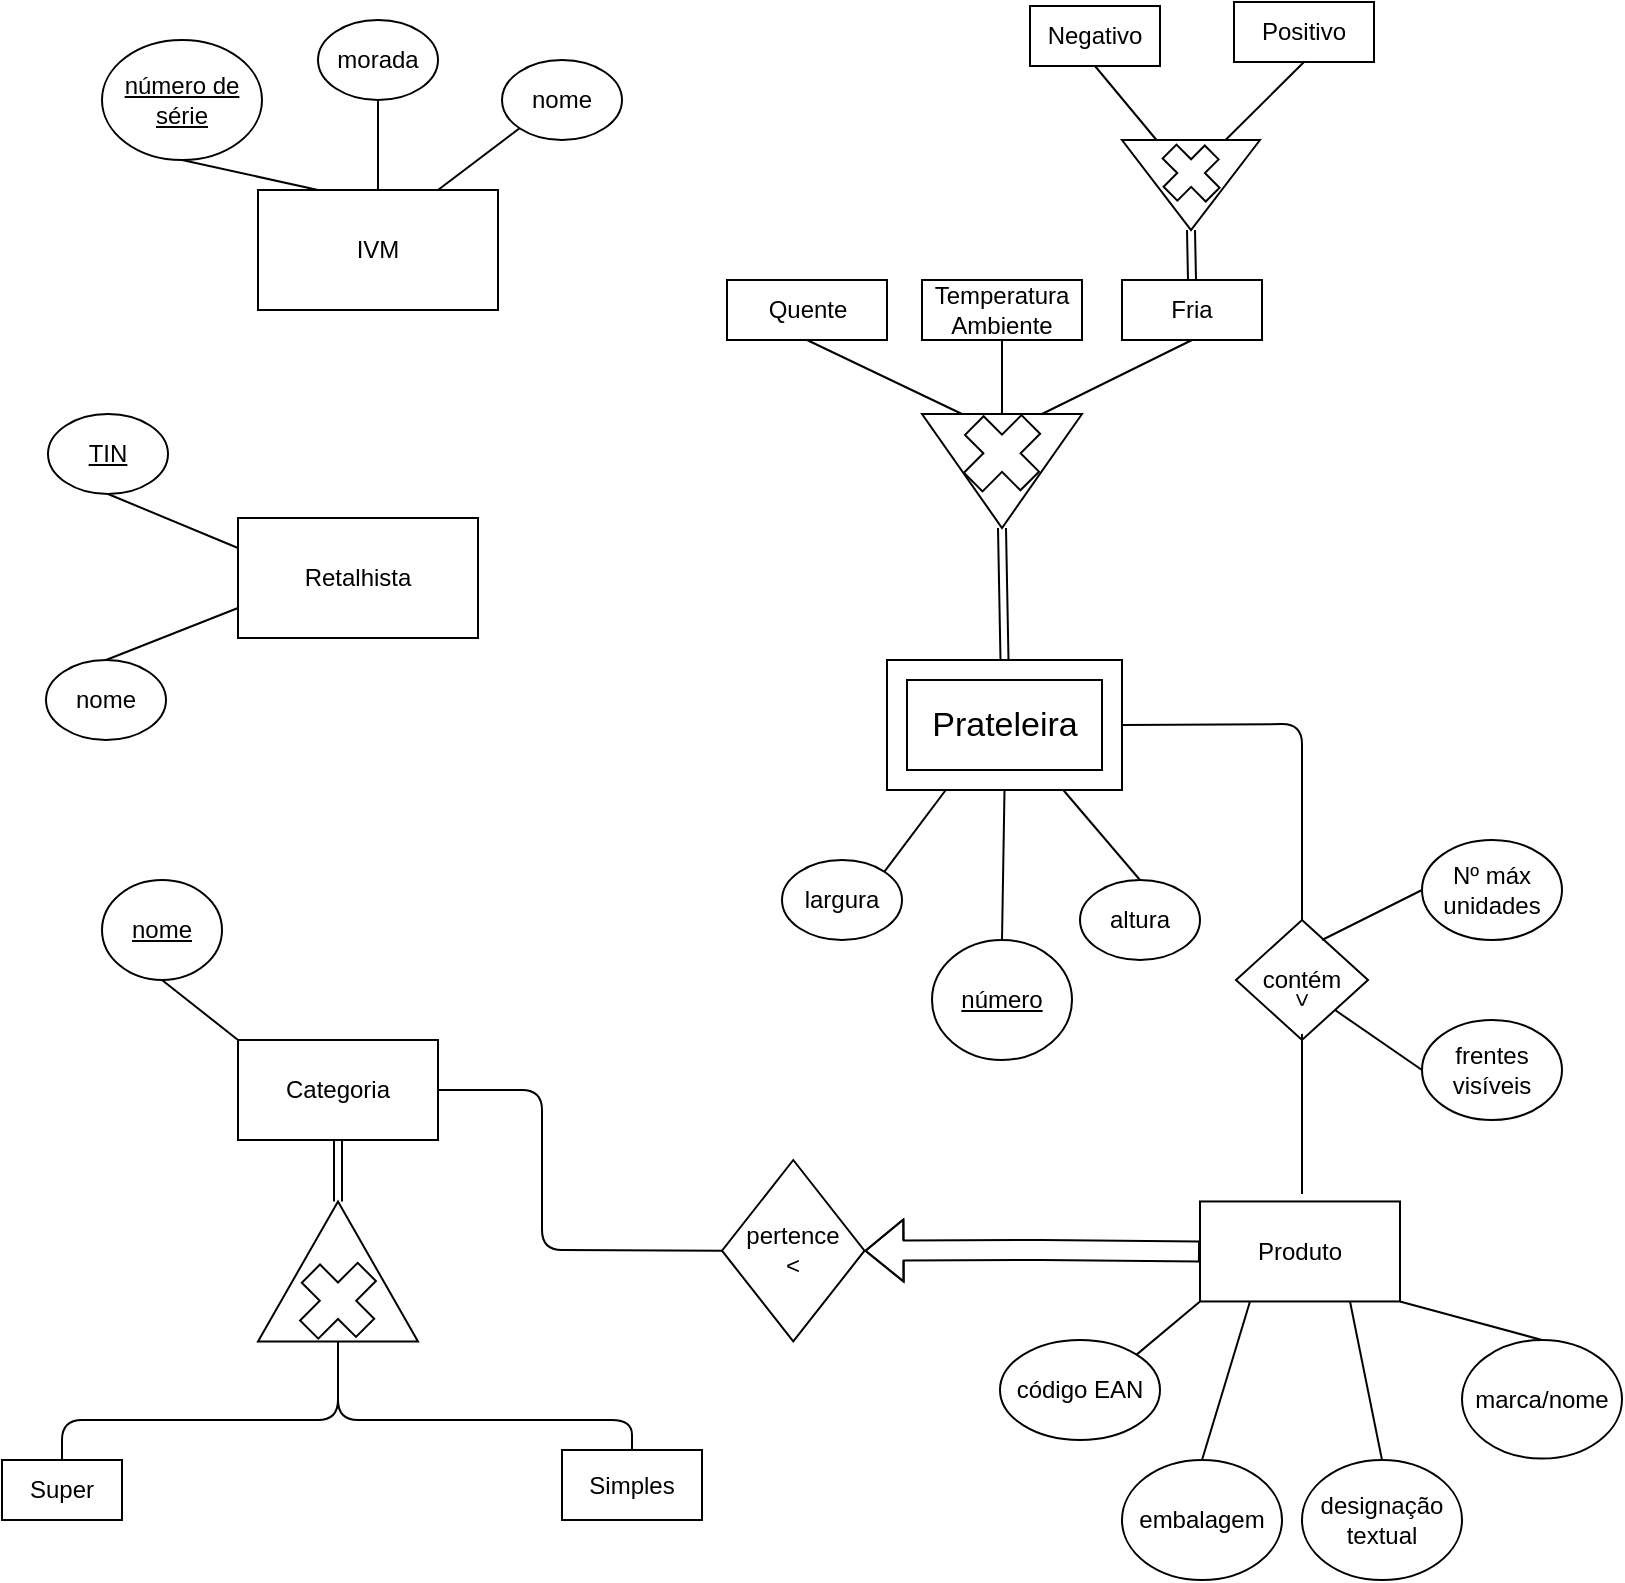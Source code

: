 <mxfile>
    <diagram id="00-uPUe9AZms_T46HA7c" name="Exposição Gulbenkian">
        <mxGraphModel dx="1468" dy="860" grid="1" gridSize="10" guides="1" tooltips="1" connect="1" arrows="1" fold="1" page="1" pageScale="1" pageWidth="850" pageHeight="1100" math="0" shadow="0">
            <root>
                <mxCell id="0"/>
                <mxCell id="1" parent="0"/>
                <mxCell id="2" value="IVM" style="rounded=0;whiteSpace=wrap;html=1;" parent="1" vertex="1">
                    <mxGeometry x="148" y="115" width="120" height="60" as="geometry"/>
                </mxCell>
                <mxCell id="3" value="&lt;u&gt;número de série&lt;/u&gt;" style="ellipse;whiteSpace=wrap;html=1;" parent="1" vertex="1">
                    <mxGeometry x="70" y="40" width="80" height="60" as="geometry"/>
                </mxCell>
                <mxCell id="4" value="nome" style="ellipse;whiteSpace=wrap;html=1;" parent="1" vertex="1">
                    <mxGeometry x="270" y="50" width="60" height="40" as="geometry"/>
                </mxCell>
                <mxCell id="5" value="morada" style="ellipse;whiteSpace=wrap;html=1;" parent="1" vertex="1">
                    <mxGeometry x="178" y="30" width="60" height="40" as="geometry"/>
                </mxCell>
                <mxCell id="7" value="" style="endArrow=none;html=1;exitX=0.5;exitY=1;exitDx=0;exitDy=0;entryX=0.25;entryY=0;entryDx=0;entryDy=0;" parent="1" source="3" target="2" edge="1">
                    <mxGeometry width="50" height="50" relative="1" as="geometry">
                        <mxPoint x="400" y="110" as="sourcePoint"/>
                        <mxPoint x="450" y="60" as="targetPoint"/>
                    </mxGeometry>
                </mxCell>
                <mxCell id="8" value="" style="endArrow=none;html=1;entryX=0.5;entryY=1;entryDx=0;entryDy=0;exitX=0.5;exitY=0;exitDx=0;exitDy=0;" parent="1" source="2" target="5" edge="1">
                    <mxGeometry width="50" height="50" relative="1" as="geometry">
                        <mxPoint x="400" y="110" as="sourcePoint"/>
                        <mxPoint x="450" y="60" as="targetPoint"/>
                    </mxGeometry>
                </mxCell>
                <mxCell id="9" value="" style="endArrow=none;html=1;entryX=0;entryY=1;entryDx=0;entryDy=0;exitX=0.75;exitY=0;exitDx=0;exitDy=0;" parent="1" source="2" target="4" edge="1">
                    <mxGeometry width="50" height="50" relative="1" as="geometry">
                        <mxPoint x="400" y="110" as="sourcePoint"/>
                        <mxPoint x="450" y="60" as="targetPoint"/>
                    </mxGeometry>
                </mxCell>
                <mxCell id="n_H6tgW4zbTbW25FnDyU-9" value="Categoria" style="rounded=0;whiteSpace=wrap;html=1;" parent="1" vertex="1">
                    <mxGeometry x="138" y="540" width="100" height="50" as="geometry"/>
                </mxCell>
                <mxCell id="n_H6tgW4zbTbW25FnDyU-10" value="" style="triangle;whiteSpace=wrap;html=1;direction=north;" parent="1" vertex="1">
                    <mxGeometry x="148" y="620.73" width="80" height="70" as="geometry"/>
                </mxCell>
                <mxCell id="n_H6tgW4zbTbW25FnDyU-11" value="" style="shape=link;html=1;exitX=0.5;exitY=1;exitDx=0;exitDy=0;entryX=1;entryY=0.5;entryDx=0;entryDy=0;" parent="1" source="n_H6tgW4zbTbW25FnDyU-9" target="n_H6tgW4zbTbW25FnDyU-10" edge="1">
                    <mxGeometry width="100" relative="1" as="geometry">
                        <mxPoint x="328" y="570" as="sourcePoint"/>
                        <mxPoint x="428" y="570" as="targetPoint"/>
                    </mxGeometry>
                </mxCell>
                <mxCell id="n_H6tgW4zbTbW25FnDyU-12" value="" style="shape=cross;whiteSpace=wrap;html=1;direction=south;rotation=45;size=0.336;" parent="1" vertex="1">
                    <mxGeometry x="168.84" y="650" width="38.32" height="40.73" as="geometry"/>
                </mxCell>
                <mxCell id="n_H6tgW4zbTbW25FnDyU-13" value="Super" style="rounded=0;whiteSpace=wrap;html=1;" parent="1" vertex="1">
                    <mxGeometry x="20" y="750" width="60" height="30" as="geometry"/>
                </mxCell>
                <mxCell id="n_H6tgW4zbTbW25FnDyU-14" value="" style="endArrow=none;html=1;exitX=0.5;exitY=0;exitDx=0;exitDy=0;entryX=0;entryY=0.5;entryDx=0;entryDy=0;" parent="1" source="n_H6tgW4zbTbW25FnDyU-13" target="n_H6tgW4zbTbW25FnDyU-10" edge="1">
                    <mxGeometry width="50" height="50" relative="1" as="geometry">
                        <mxPoint x="280" y="720" as="sourcePoint"/>
                        <mxPoint x="190" y="700" as="targetPoint"/>
                        <Array as="points">
                            <mxPoint x="50" y="730"/>
                            <mxPoint x="80" y="730"/>
                            <mxPoint x="120" y="730"/>
                            <mxPoint x="188" y="730"/>
                        </Array>
                    </mxGeometry>
                </mxCell>
                <mxCell id="n_H6tgW4zbTbW25FnDyU-15" value="Simples" style="rounded=0;whiteSpace=wrap;html=1;" parent="1" vertex="1">
                    <mxGeometry x="300" y="745" width="70" height="35" as="geometry"/>
                </mxCell>
                <mxCell id="n_H6tgW4zbTbW25FnDyU-16" value="" style="endArrow=none;html=1;exitX=0.5;exitY=0;exitDx=0;exitDy=0;entryX=0;entryY=0.5;entryDx=0;entryDy=0;" parent="1" source="n_H6tgW4zbTbW25FnDyU-15" target="n_H6tgW4zbTbW25FnDyU-10" edge="1">
                    <mxGeometry width="50" height="50" relative="1" as="geometry">
                        <mxPoint x="280" y="720" as="sourcePoint"/>
                        <mxPoint x="330" y="670" as="targetPoint"/>
                        <Array as="points">
                            <mxPoint x="335" y="730"/>
                            <mxPoint x="260" y="730"/>
                            <mxPoint x="188" y="730"/>
                        </Array>
                    </mxGeometry>
                </mxCell>
                <mxCell id="n_H6tgW4zbTbW25FnDyU-17" value="&lt;u&gt;nome&lt;/u&gt;" style="ellipse;whiteSpace=wrap;html=1;" parent="1" vertex="1">
                    <mxGeometry x="70" y="460" width="60" height="50" as="geometry"/>
                </mxCell>
                <mxCell id="n_H6tgW4zbTbW25FnDyU-18" value="" style="endArrow=none;html=1;exitX=0;exitY=0;exitDx=0;exitDy=0;entryX=0.5;entryY=1;entryDx=0;entryDy=0;" parent="1" source="n_H6tgW4zbTbW25FnDyU-9" target="n_H6tgW4zbTbW25FnDyU-17" edge="1">
                    <mxGeometry width="50" height="50" relative="1" as="geometry">
                        <mxPoint x="280" y="520" as="sourcePoint"/>
                        <mxPoint x="330" y="470" as="targetPoint"/>
                    </mxGeometry>
                </mxCell>
                <mxCell id="fh6w0yjH1MEBk0rbtKuh-10" value="largura" style="ellipse;whiteSpace=wrap;html=1;" parent="1" vertex="1">
                    <mxGeometry x="410" y="450" width="60" height="40" as="geometry"/>
                </mxCell>
                <mxCell id="fh6w0yjH1MEBk0rbtKuh-11" value="altura" style="ellipse;whiteSpace=wrap;html=1;" parent="1" vertex="1">
                    <mxGeometry x="559" y="460" width="60" height="40" as="geometry"/>
                </mxCell>
                <mxCell id="fh6w0yjH1MEBk0rbtKuh-12" value="" style="endArrow=none;html=1;entryX=1;entryY=0;entryDx=0;entryDy=0;exitX=0;exitY=0;exitDx=29.375;exitDy=65;exitPerimeter=0;" parent="1" source="pVvuMbzZNNWRI8RjfoYQ-9" target="fh6w0yjH1MEBk0rbtKuh-10" edge="1">
                    <mxGeometry width="50" height="50" relative="1" as="geometry">
                        <mxPoint x="480" y="115.0" as="sourcePoint"/>
                        <mxPoint x="288.957" y="94.255" as="targetPoint"/>
                    </mxGeometry>
                </mxCell>
                <mxCell id="fh6w0yjH1MEBk0rbtKuh-13" value="" style="endArrow=none;html=1;entryX=0.5;entryY=0;entryDx=0;entryDy=0;exitX=0;exitY=0;exitDx=88.125;exitDy=65;exitPerimeter=0;" parent="1" source="pVvuMbzZNNWRI8RjfoYQ-9" target="fh6w0yjH1MEBk0rbtKuh-11" edge="1">
                    <mxGeometry width="50" height="50" relative="1" as="geometry">
                        <mxPoint x="580" y="420" as="sourcePoint"/>
                        <mxPoint x="470" y="80" as="targetPoint"/>
                    </mxGeometry>
                </mxCell>
                <mxCell id="n_H6tgW4zbTbW25FnDyU-20" value="" style="triangle;whiteSpace=wrap;html=1;direction=north;rotation=-180;" parent="1" vertex="1">
                    <mxGeometry x="480" y="227" width="80" height="57" as="geometry"/>
                </mxCell>
                <mxCell id="n_H6tgW4zbTbW25FnDyU-21" value="" style="shape=cross;whiteSpace=wrap;html=1;direction=south;rotation=45;size=0.336;" parent="1" vertex="1">
                    <mxGeometry x="500.42" y="226.27" width="39.16" height="40.73" as="geometry"/>
                </mxCell>
                <mxCell id="pVvuMbzZNNWRI8RjfoYQ-9" value="&lt;font style=&quot;font-size: 17px&quot;&gt;Prateleira&lt;/font&gt;" style="verticalLabelPosition=middle;verticalAlign=middle;html=1;shape=mxgraph.basic.frame;dx=10;fontFamily=Helvetica;labelPosition=center;align=center;" parent="1" vertex="1">
                    <mxGeometry x="462.5" y="350" width="117.5" height="65" as="geometry"/>
                </mxCell>
                <mxCell id="n_H6tgW4zbTbW25FnDyU-23" value="Fria" style="rounded=0;whiteSpace=wrap;html=1;" parent="1" vertex="1">
                    <mxGeometry x="580" y="160" width="70" height="30" as="geometry"/>
                </mxCell>
                <mxCell id="n_H6tgW4zbTbW25FnDyU-25" value="Quente" style="rounded=0;whiteSpace=wrap;html=1;" parent="1" vertex="1">
                    <mxGeometry x="382.5" y="160" width="80" height="30" as="geometry"/>
                </mxCell>
                <mxCell id="fh6w0yjH1MEBk0rbtKuh-14" value="" style="triangle;whiteSpace=wrap;html=1;direction=north;rotation=-180;" parent="1" vertex="1">
                    <mxGeometry x="580" y="90" width="69" height="45" as="geometry"/>
                </mxCell>
                <mxCell id="fh6w0yjH1MEBk0rbtKuh-17" value="Produto" style="rounded=0;whiteSpace=wrap;html=1;" parent="1" vertex="1">
                    <mxGeometry x="619" y="620.73" width="100" height="50" as="geometry"/>
                </mxCell>
                <mxCell id="n_H6tgW4zbTbW25FnDyU-29" value="Negativo" style="rounded=0;whiteSpace=wrap;html=1;" parent="1" vertex="1">
                    <mxGeometry x="534" y="23" width="65" height="30" as="geometry"/>
                </mxCell>
                <mxCell id="n_H6tgW4zbTbW25FnDyU-31" value="Positivo" style="rounded=0;whiteSpace=wrap;html=1;" parent="1" vertex="1">
                    <mxGeometry x="636" y="21" width="70" height="30" as="geometry"/>
                </mxCell>
                <mxCell id="11" value="Temperatura Ambiente" style="rounded=0;whiteSpace=wrap;html=1;" parent="1" vertex="1">
                    <mxGeometry x="480" y="160" width="80" height="30" as="geometry"/>
                </mxCell>
                <mxCell id="12" value="&lt;u&gt;número&lt;/u&gt;" style="ellipse;whiteSpace=wrap;html=1;direction=south;" parent="1" vertex="1">
                    <mxGeometry x="485" y="490" width="70" height="60" as="geometry"/>
                </mxCell>
                <mxCell id="13" value="" style="endArrow=none;html=1;entryX=0;entryY=0.5;entryDx=0;entryDy=0;exitX=0.5;exitY=1;exitDx=0;exitDy=0;exitPerimeter=0;" parent="1" source="pVvuMbzZNNWRI8RjfoYQ-9" target="12" edge="1">
                    <mxGeometry width="50" height="50" relative="1" as="geometry">
                        <mxPoint x="537" y="450" as="sourcePoint"/>
                        <mxPoint x="529" y="470" as="targetPoint"/>
                    </mxGeometry>
                </mxCell>
                <mxCell id="21" value="código EAN" style="ellipse;whiteSpace=wrap;html=1;" parent="1" vertex="1">
                    <mxGeometry x="519" y="690" width="80" height="50" as="geometry"/>
                </mxCell>
                <mxCell id="22" value="embalagem" style="ellipse;whiteSpace=wrap;html=1;" parent="1" vertex="1">
                    <mxGeometry x="580" y="750" width="80" height="60" as="geometry"/>
                </mxCell>
                <mxCell id="23" value="designação textual" style="ellipse;whiteSpace=wrap;html=1;" parent="1" vertex="1">
                    <mxGeometry x="670" y="750" width="80" height="60" as="geometry"/>
                </mxCell>
                <mxCell id="24" value="marca/nome" style="ellipse;whiteSpace=wrap;html=1;" parent="1" vertex="1">
                    <mxGeometry x="750" y="690" width="80" height="59.27" as="geometry"/>
                </mxCell>
                <mxCell id="25" value="" style="endArrow=none;html=1;entryX=0;entryY=1;entryDx=0;entryDy=0;exitX=1;exitY=0;exitDx=0;exitDy=0;" parent="1" source="21" target="fh6w0yjH1MEBk0rbtKuh-17" edge="1">
                    <mxGeometry width="50" height="50" relative="1" as="geometry">
                        <mxPoint x="470" y="710" as="sourcePoint"/>
                        <mxPoint x="520" y="660" as="targetPoint"/>
                    </mxGeometry>
                </mxCell>
                <mxCell id="26" value="" style="endArrow=none;html=1;entryX=0.25;entryY=1;entryDx=0;entryDy=0;exitX=0.5;exitY=0;exitDx=0;exitDy=0;" parent="1" source="22" target="fh6w0yjH1MEBk0rbtKuh-17" edge="1">
                    <mxGeometry width="50" height="50" relative="1" as="geometry">
                        <mxPoint x="470" y="710" as="sourcePoint"/>
                        <mxPoint x="520" y="660" as="targetPoint"/>
                    </mxGeometry>
                </mxCell>
                <mxCell id="27" value="" style="endArrow=none;html=1;entryX=0.75;entryY=1;entryDx=0;entryDy=0;exitX=0.5;exitY=0;exitDx=0;exitDy=0;" parent="1" source="23" target="fh6w0yjH1MEBk0rbtKuh-17" edge="1">
                    <mxGeometry width="50" height="50" relative="1" as="geometry">
                        <mxPoint x="470" y="710" as="sourcePoint"/>
                        <mxPoint x="520" y="660" as="targetPoint"/>
                    </mxGeometry>
                </mxCell>
                <mxCell id="28" value="" style="endArrow=none;html=1;entryX=1;entryY=1;entryDx=0;entryDy=0;exitX=0.5;exitY=0;exitDx=0;exitDy=0;" parent="1" source="24" target="fh6w0yjH1MEBk0rbtKuh-17" edge="1">
                    <mxGeometry width="50" height="50" relative="1" as="geometry">
                        <mxPoint x="470" y="710" as="sourcePoint"/>
                        <mxPoint x="520" y="660" as="targetPoint"/>
                    </mxGeometry>
                </mxCell>
                <mxCell id="29" value="contém&lt;br&gt;" style="rhombus;whiteSpace=wrap;html=1;" parent="1" vertex="1">
                    <mxGeometry x="637" y="480" width="66" height="60" as="geometry"/>
                </mxCell>
                <mxCell id="30" value="&amp;lt;" style="text;html=1;strokeColor=none;fillColor=none;align=center;verticalAlign=middle;whiteSpace=wrap;rounded=0;rotation=-90;" parent="1" vertex="1">
                    <mxGeometry x="655" y="510" width="30" height="20" as="geometry"/>
                </mxCell>
                <mxCell id="31" value="Retalhista" style="rounded=0;whiteSpace=wrap;html=1;" parent="1" vertex="1">
                    <mxGeometry x="138" y="279" width="120" height="60" as="geometry"/>
                </mxCell>
                <mxCell id="32" value="&lt;u&gt;TIN&lt;/u&gt;" style="ellipse;whiteSpace=wrap;html=1;" parent="1" vertex="1">
                    <mxGeometry x="43" y="227" width="60" height="40" as="geometry"/>
                </mxCell>
                <mxCell id="33" value="nome" style="ellipse;whiteSpace=wrap;html=1;" parent="1" vertex="1">
                    <mxGeometry x="42" y="350" width="60" height="40" as="geometry"/>
                </mxCell>
                <mxCell id="34" value="" style="endArrow=none;html=1;entryX=0.5;entryY=1;entryDx=0;entryDy=0;exitX=0;exitY=0.25;exitDx=0;exitDy=0;" parent="1" source="31" target="32" edge="1">
                    <mxGeometry width="50" height="50" relative="1" as="geometry">
                        <mxPoint x="470" y="260" as="sourcePoint"/>
                        <mxPoint x="520" y="210" as="targetPoint"/>
                    </mxGeometry>
                </mxCell>
                <mxCell id="35" value="" style="endArrow=none;html=1;entryX=0;entryY=0.75;entryDx=0;entryDy=0;exitX=0.5;exitY=0;exitDx=0;exitDy=0;" parent="1" source="33" target="31" edge="1">
                    <mxGeometry width="50" height="50" relative="1" as="geometry">
                        <mxPoint x="470" y="260" as="sourcePoint"/>
                        <mxPoint x="520" y="210" as="targetPoint"/>
                    </mxGeometry>
                </mxCell>
                <mxCell id="38" value="" style="endArrow=none;html=1;" parent="1" edge="1">
                    <mxGeometry width="50" height="50" relative="1" as="geometry">
                        <mxPoint x="670" y="617" as="sourcePoint"/>
                        <mxPoint x="670" y="537" as="targetPoint"/>
                        <Array as="points">
                            <mxPoint x="670" y="557"/>
                        </Array>
                    </mxGeometry>
                </mxCell>
                <mxCell id="39" value="pertence&lt;br&gt;&amp;lt;" style="rhombus;whiteSpace=wrap;html=1;" parent="1" vertex="1">
                    <mxGeometry x="380" y="600" width="71.25" height="90.73" as="geometry"/>
                </mxCell>
                <mxCell id="43" value="" style="shape=flexArrow;endArrow=classic;html=1;exitX=0;exitY=0.5;exitDx=0;exitDy=0;entryX=1;entryY=0.5;entryDx=0;entryDy=0;" parent="1" source="fh6w0yjH1MEBk0rbtKuh-17" target="39" edge="1">
                    <mxGeometry width="50" height="50" relative="1" as="geometry">
                        <mxPoint x="400" y="520" as="sourcePoint"/>
                        <mxPoint x="450" y="470" as="targetPoint"/>
                        <Array as="points">
                            <mxPoint x="540" y="645"/>
                        </Array>
                    </mxGeometry>
                </mxCell>
                <mxCell id="44" value="" style="endArrow=none;html=1;exitX=1;exitY=0.5;exitDx=0;exitDy=0;entryX=0;entryY=0.5;entryDx=0;entryDy=0;" parent="1" source="n_H6tgW4zbTbW25FnDyU-9" target="39" edge="1">
                    <mxGeometry width="50" height="50" relative="1" as="geometry">
                        <mxPoint x="400" y="520" as="sourcePoint"/>
                        <mxPoint x="450" y="470" as="targetPoint"/>
                        <Array as="points">
                            <mxPoint x="290" y="565"/>
                            <mxPoint x="290" y="645"/>
                        </Array>
                    </mxGeometry>
                </mxCell>
                <mxCell id="51" value="" style="endArrow=none;html=1;entryX=1;entryY=0.5;entryDx=0;entryDy=0;entryPerimeter=0;exitX=0.5;exitY=0;exitDx=0;exitDy=0;" parent="1" source="29" target="pVvuMbzZNNWRI8RjfoYQ-9" edge="1">
                    <mxGeometry width="50" height="50" relative="1" as="geometry">
                        <mxPoint x="400" y="420" as="sourcePoint"/>
                        <mxPoint x="450" y="370" as="targetPoint"/>
                        <Array as="points">
                            <mxPoint x="670" y="382"/>
                        </Array>
                    </mxGeometry>
                </mxCell>
                <mxCell id="52" value="" style="shape=link;html=1;exitX=1;exitY=0.5;exitDx=0;exitDy=0;entryX=0.5;entryY=0;entryDx=0;entryDy=0;entryPerimeter=0;" parent="1" source="n_H6tgW4zbTbW25FnDyU-20" target="pVvuMbzZNNWRI8RjfoYQ-9" edge="1">
                    <mxGeometry width="100" relative="1" as="geometry">
                        <mxPoint x="380" y="400" as="sourcePoint"/>
                        <mxPoint x="480" y="400" as="targetPoint"/>
                    </mxGeometry>
                </mxCell>
                <mxCell id="59" value="" style="shape=link;html=1;entryX=0.5;entryY=0;entryDx=0;entryDy=0;exitX=1;exitY=0.5;exitDx=0;exitDy=0;" parent="1" source="fh6w0yjH1MEBk0rbtKuh-14" target="n_H6tgW4zbTbW25FnDyU-23" edge="1">
                    <mxGeometry width="100" relative="1" as="geometry">
                        <mxPoint x="380" y="400" as="sourcePoint"/>
                        <mxPoint x="480" y="400" as="targetPoint"/>
                    </mxGeometry>
                </mxCell>
                <mxCell id="61" value="" style="endArrow=none;html=1;entryX=0.5;entryY=1;entryDx=0;entryDy=0;exitX=0;exitY=0.75;exitDx=0;exitDy=0;" parent="1" source="fh6w0yjH1MEBk0rbtKuh-14" target="n_H6tgW4zbTbW25FnDyU-29" edge="1">
                    <mxGeometry width="50" height="50" relative="1" as="geometry">
                        <mxPoint x="400" y="420" as="sourcePoint"/>
                        <mxPoint x="450" y="370" as="targetPoint"/>
                    </mxGeometry>
                </mxCell>
                <mxCell id="62" value="" style="endArrow=none;html=1;entryX=0.5;entryY=1;entryDx=0;entryDy=0;exitX=0;exitY=0.25;exitDx=0;exitDy=0;" parent="1" source="fh6w0yjH1MEBk0rbtKuh-14" target="n_H6tgW4zbTbW25FnDyU-31" edge="1">
                    <mxGeometry width="50" height="50" relative="1" as="geometry">
                        <mxPoint x="690" y="110" as="sourcePoint"/>
                        <mxPoint x="450" y="370" as="targetPoint"/>
                    </mxGeometry>
                </mxCell>
                <mxCell id="64" value="" style="endArrow=none;html=1;entryX=0.5;entryY=1;entryDx=0;entryDy=0;exitX=0;exitY=0.25;exitDx=0;exitDy=0;" parent="1" source="n_H6tgW4zbTbW25FnDyU-20" target="n_H6tgW4zbTbW25FnDyU-23" edge="1">
                    <mxGeometry width="50" height="50" relative="1" as="geometry">
                        <mxPoint x="560" y="420" as="sourcePoint"/>
                        <mxPoint x="610" y="370" as="targetPoint"/>
                    </mxGeometry>
                </mxCell>
                <mxCell id="67" value="" style="endArrow=none;html=1;entryX=0.5;entryY=1;entryDx=0;entryDy=0;exitX=0;exitY=0.5;exitDx=0;exitDy=0;" parent="1" source="n_H6tgW4zbTbW25FnDyU-20" target="11" edge="1">
                    <mxGeometry width="50" height="50" relative="1" as="geometry">
                        <mxPoint x="560" y="420" as="sourcePoint"/>
                        <mxPoint x="610" y="370" as="targetPoint"/>
                    </mxGeometry>
                </mxCell>
                <mxCell id="68" value="" style="endArrow=none;html=1;entryX=0.5;entryY=1;entryDx=0;entryDy=0;exitX=0;exitY=0.75;exitDx=0;exitDy=0;" parent="1" source="n_H6tgW4zbTbW25FnDyU-20" target="n_H6tgW4zbTbW25FnDyU-25" edge="1">
                    <mxGeometry width="50" height="50" relative="1" as="geometry">
                        <mxPoint x="560" y="420" as="sourcePoint"/>
                        <mxPoint x="610" y="370" as="targetPoint"/>
                    </mxGeometry>
                </mxCell>
                <mxCell id="71" value="" style="shape=cross;whiteSpace=wrap;html=1;direction=south;rotation=45;size=0.336;" parent="1" vertex="1">
                    <mxGeometry x="599.31" y="91.96" width="30.47" height="29.14" as="geometry"/>
                </mxCell>
                <mxCell id="76" value="Nº máx&lt;br&gt;unidades" style="ellipse;whiteSpace=wrap;html=1;" parent="1" vertex="1">
                    <mxGeometry x="730" y="440" width="70" height="50" as="geometry"/>
                </mxCell>
                <mxCell id="77" value="frentes visíveis" style="ellipse;whiteSpace=wrap;html=1;" parent="1" vertex="1">
                    <mxGeometry x="730" y="530" width="70" height="50" as="geometry"/>
                </mxCell>
                <mxCell id="78" value="" style="endArrow=none;html=1;entryX=0;entryY=0.5;entryDx=0;entryDy=0;" parent="1" target="76" edge="1">
                    <mxGeometry width="50" height="50" relative="1" as="geometry">
                        <mxPoint x="680" y="490" as="sourcePoint"/>
                        <mxPoint x="730" y="440" as="targetPoint"/>
                    </mxGeometry>
                </mxCell>
                <mxCell id="79" value="" style="endArrow=none;html=1;entryX=0;entryY=0.5;entryDx=0;entryDy=0;exitX=1;exitY=1;exitDx=0;exitDy=0;" parent="1" source="29" target="77" edge="1">
                    <mxGeometry width="50" height="50" relative="1" as="geometry">
                        <mxPoint x="680" y="490" as="sourcePoint"/>
                        <mxPoint x="730" y="440" as="targetPoint"/>
                    </mxGeometry>
                </mxCell>
            </root>
        </mxGraphModel>
    </diagram>
</mxfile>